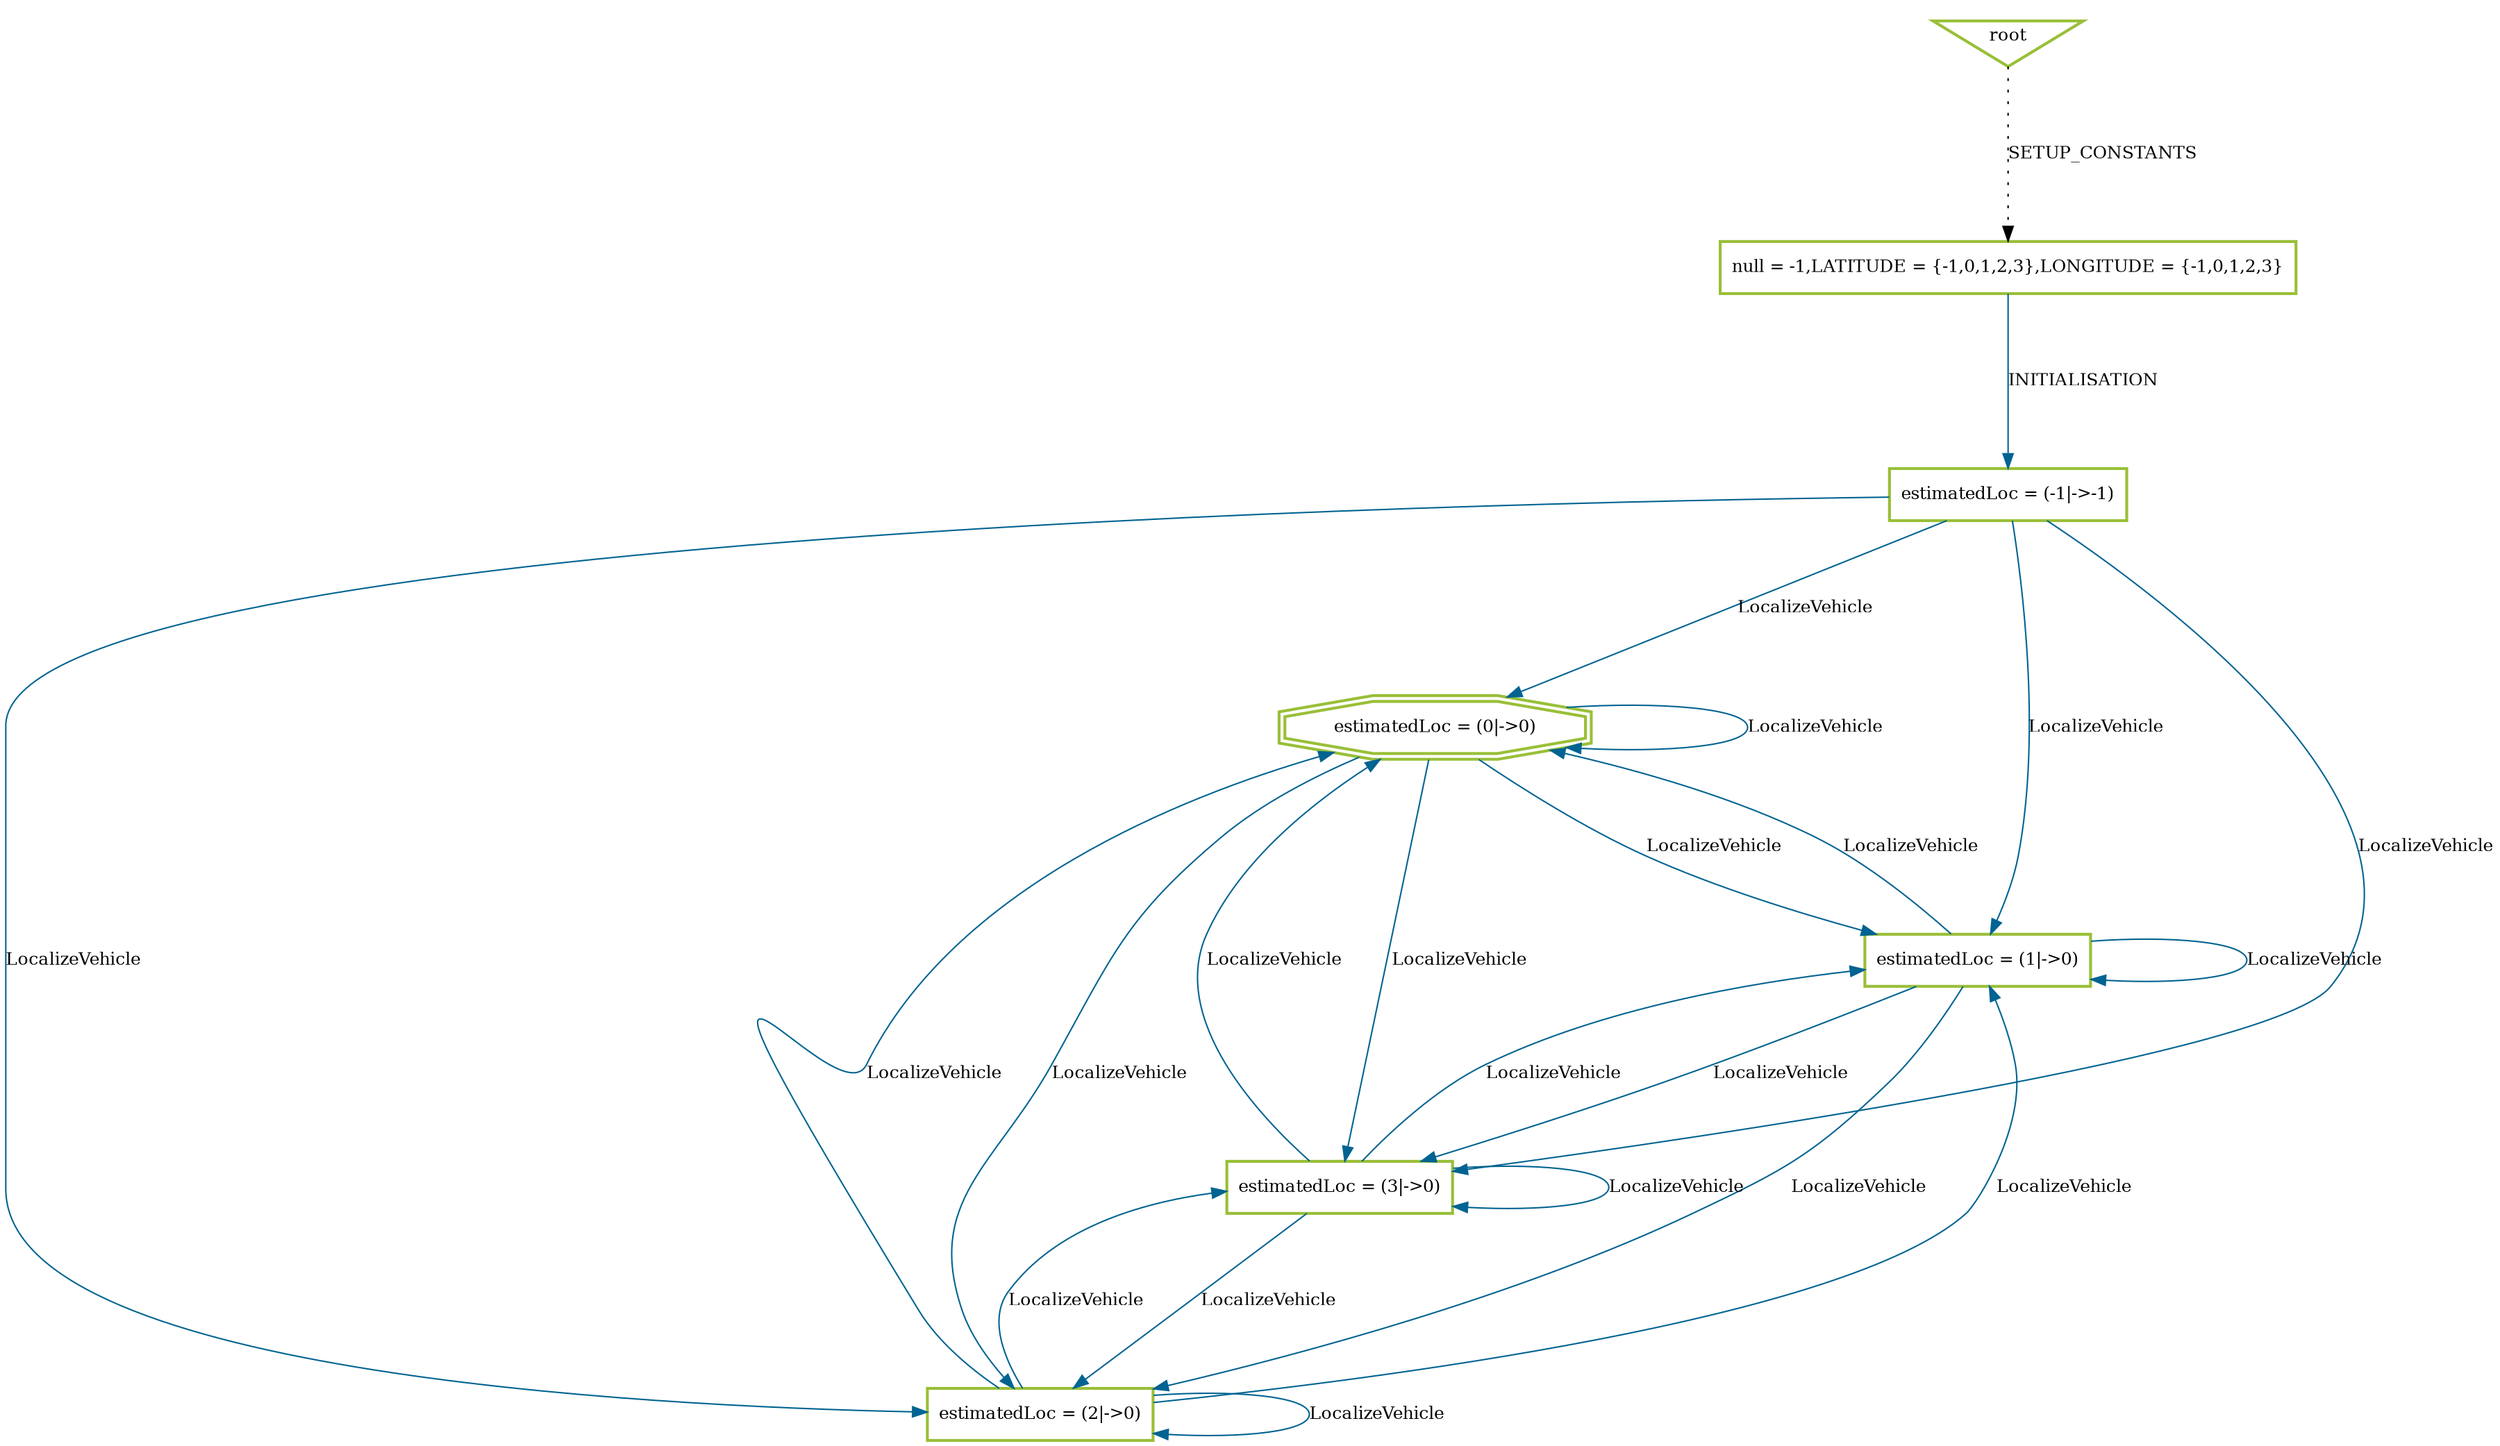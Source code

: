 digraph visited_states {
graph [nodesep=1.5, ranksep=1.5];
root [shape=invtriangle, color="#99BF38", fontsize=12, penwidth=2, label="root"];

root -> 0 [style = dotted, color = black, label="SETUP_CONSTANTS", fontsize=12];

0 [shape=box, color="#99BF38", fontsize=12, penwidth=2, label="null = -1,LATITUDE = \{-1,0,1,2,3\},LONGITUDE = \{-1,0,1,2,3\}"];

0 -> 1 [color = "#006391", label="INITIALISATION", fontsize=12];

1 [shape=box, color="#99BF38", fontsize=12, penwidth=2, label="estimatedLoc = (-1\|-\>-1)"];

1 -> 2 [color = "#006391", label="LocalizeVehicle", fontsize=12];
1 -> 3 [color = "#006391", label="LocalizeVehicle", fontsize=12];
1 -> 4 [color = "#006391", label="LocalizeVehicle", fontsize=12];
1 -> 5 [color = "#006391", label="LocalizeVehicle", fontsize=12];

2 [shape=doubleoctagon, color="#99BF38", fontsize=12, penwidth=2, label="estimatedLoc = (0\|-\>0)"];

2 -> 2 [color = "#006391", label="LocalizeVehicle", fontsize=12];
2 -> 3 [color = "#006391", label="LocalizeVehicle", fontsize=12];
2 -> 4 [color = "#006391", label="LocalizeVehicle", fontsize=12];
2 -> 5 [color = "#006391", label="LocalizeVehicle", fontsize=12];

3 [shape=box, color="#99BF38", fontsize=12, penwidth=2, label="estimatedLoc = (1\|-\>0)"];

3 -> 2 [color = "#006391", label="LocalizeVehicle", fontsize=12];
3 -> 3 [color = "#006391", label="LocalizeVehicle", fontsize=12];
3 -> 4 [color = "#006391", label="LocalizeVehicle", fontsize=12];
3 -> 5 [color = "#006391", label="LocalizeVehicle", fontsize=12];

4 [shape=box, color="#99BF38", fontsize=12, penwidth=2, label="estimatedLoc = (2\|-\>0)"];

4 -> 2 [color = "#006391", label="LocalizeVehicle", fontsize=12];
4 -> 3 [color = "#006391", label="LocalizeVehicle", fontsize=12];
4 -> 4 [color = "#006391", label="LocalizeVehicle", fontsize=12];
4 -> 5 [color = "#006391", label="LocalizeVehicle", fontsize=12];

5 [shape=box, color="#99BF38", fontsize=12, penwidth=2, label="estimatedLoc = (3\|-\>0)"];

5 -> 2 [color = "#006391", label="LocalizeVehicle", fontsize=12];
5 -> 3 [color = "#006391", label="LocalizeVehicle", fontsize=12];
5 -> 4 [color = "#006391", label="LocalizeVehicle", fontsize=12];
5 -> 5 [color = "#006391", label="LocalizeVehicle", fontsize=12];

}
